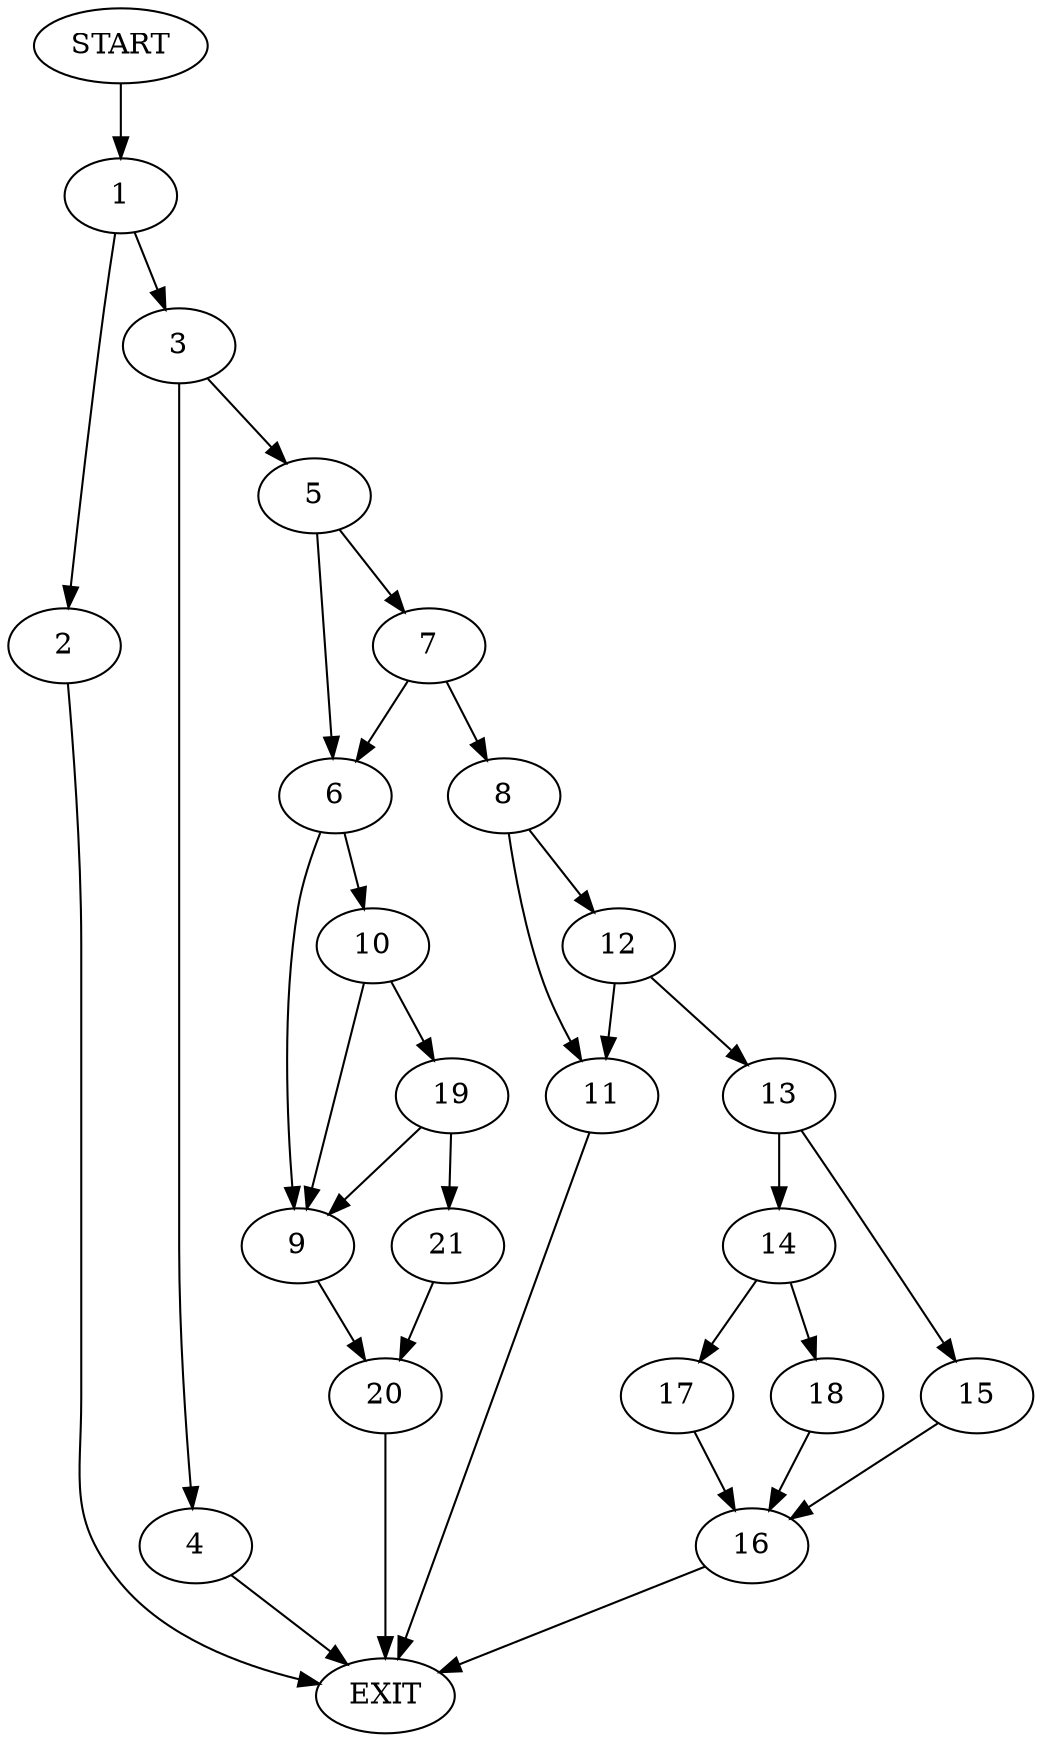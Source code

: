 digraph {
0 [label="START"]
22 [label="EXIT"]
0 -> 1
1 -> 2
1 -> 3
3 -> 4
3 -> 5
2 -> 22
4 -> 22
5 -> 6
5 -> 7
7 -> 8
7 -> 6
6 -> 9
6 -> 10
8 -> 11
8 -> 12
11 -> 22
12 -> 11
12 -> 13
13 -> 14
13 -> 15
15 -> 16
14 -> 17
14 -> 18
18 -> 16
17 -> 16
16 -> 22
10 -> 9
10 -> 19
9 -> 20
19 -> 9
19 -> 21
21 -> 20
20 -> 22
}
